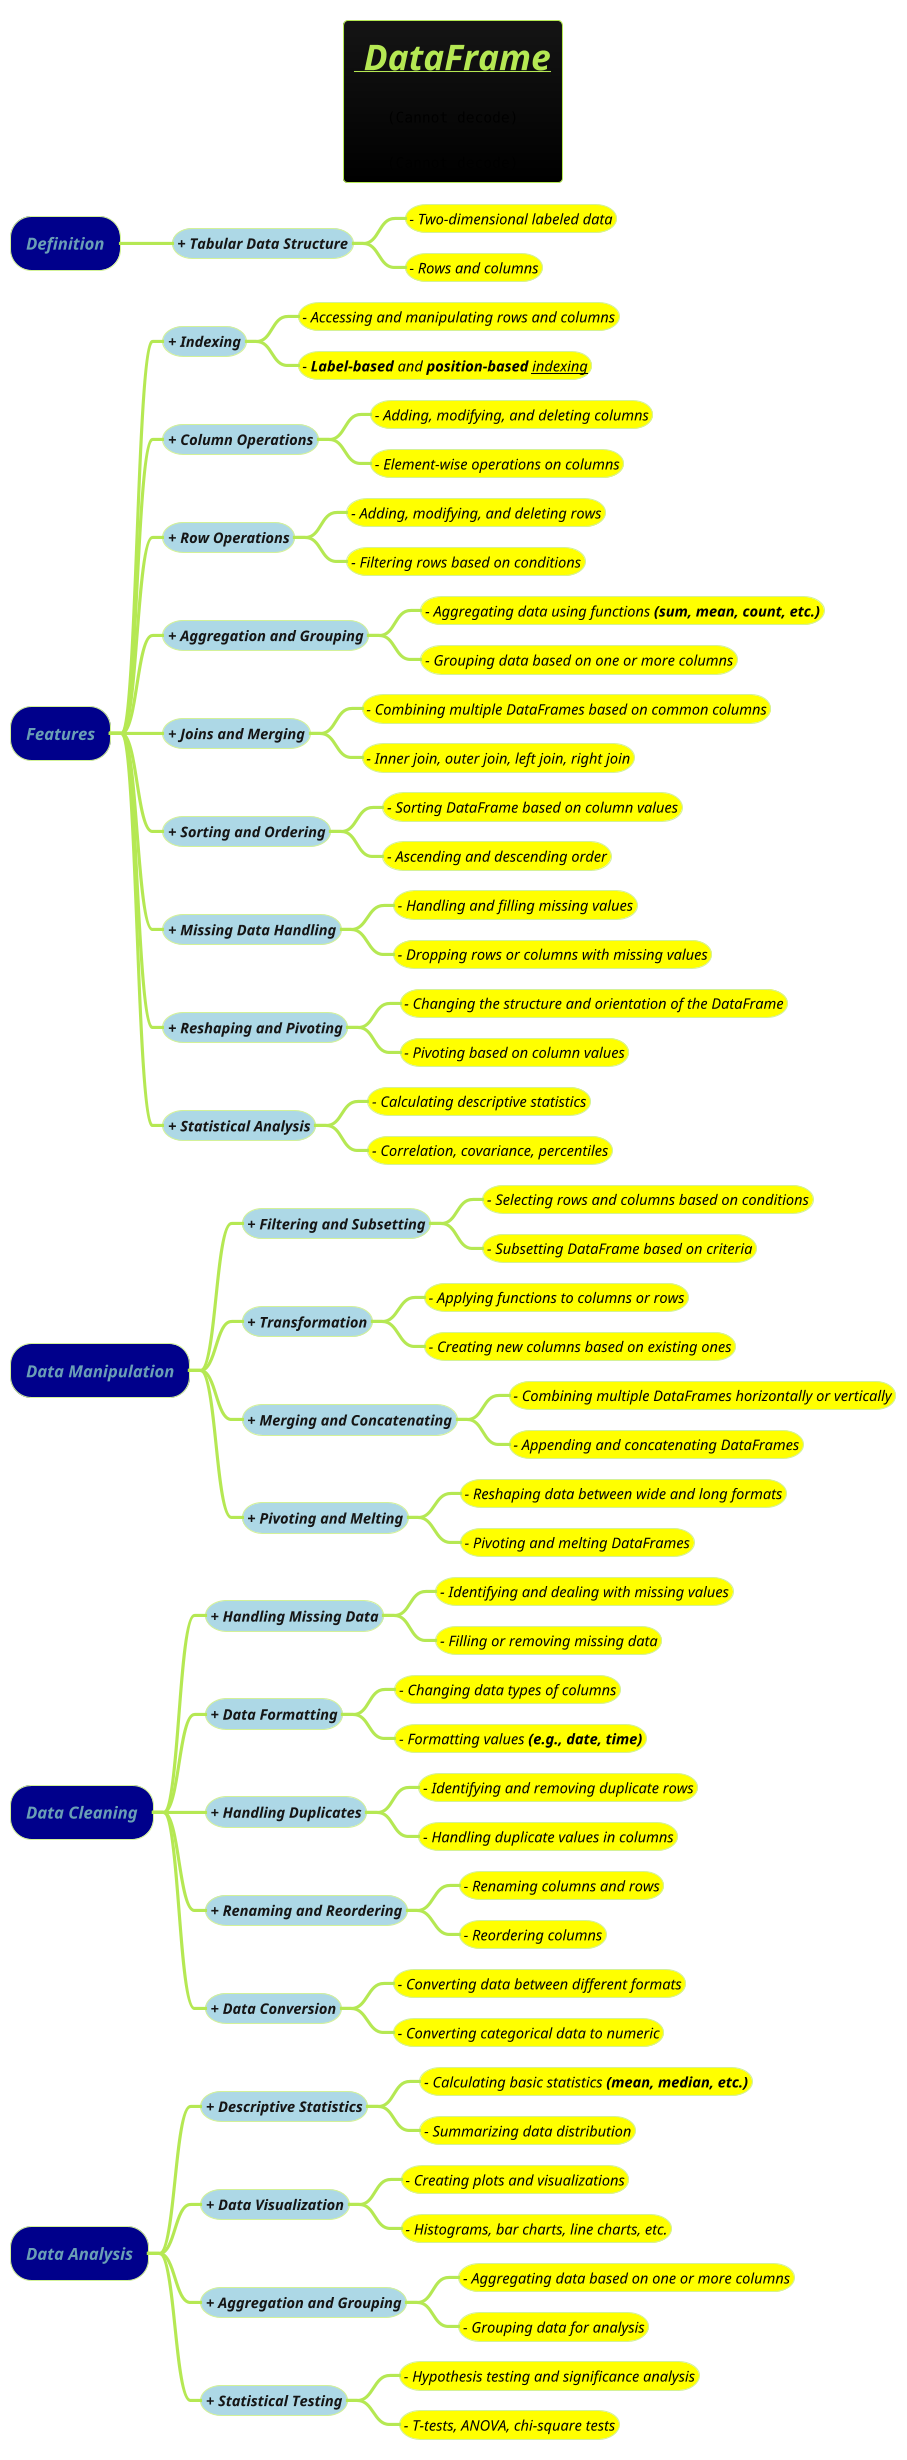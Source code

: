 @startmindmap
title ==<i><b><u><b><i><u> DataFrame\n\n<img:images/img_2.png>\n\n<img:images/img_1.png>
!theme hacker




*[#darkblue] <i>**Definition**
**[#lightblue] <i><color #blac><size:14>+ Tabular Data Structure
***[#yellow] <i><color #black><size:14>- Two-dimensional labeled data
***[#yellow] <i><color #black><size:14>- Rows and columns

*[#darkblue] <i>Features
**[#lightblue] <i><color #blac><size:14>+ Indexing
***[#yellow] <i><color #black><size:14>- Accessing and manipulating rows and columns
***[#yellow] <i><color #black><size:14>- **Label-based** and **position-based** <u>indexing
**[#lightblue] <i><color #blac><size:14>+ Column Operations
***[#yellow] <i><color #black><size:14>- Adding, modifying, and deleting columns
***[#yellow] <i><color #black><size:14>- Element-wise operations on columns
**[#lightblue] <i><color #blac><size:14>+ Row Operations
***[#yellow] <i><color #black><size:14>- Adding, modifying, and deleting rows
***[#yellow] <i><color #black><size:14>- Filtering rows based on conditions
**[#lightblue] <i><color #blac><size:14>+ Aggregation and Grouping
***[#yellow] <i><color #black><size:14>- Aggregating data using functions <b>(sum, mean, count, etc.)
***[#yellow] <i><color #black><size:14>- Grouping data based on one or more columns
**[#lightblue] <i><color #blac><size:14>+ Joins and Merging
***[#yellow] <i><color #black><size:14>- Combining multiple DataFrames based on common columns
***[#yellow] <i><color #black><size:14>- Inner join, outer join, left join, right join
**[#lightblue] <i><color #blac><size:14>+ Sorting and Ordering
***[#yellow] <i><color #black><size:14>- Sorting DataFrame based on column values
***[#yellow] <i><color #black><size:14>- Ascending and descending order
**[#lightblue] <i><color #blac><size:14>+ Missing Data Handling
***[#yellow] <i><color #black><size:14>- Handling and filling missing values
***[#yellow] <i><color #black><size:14>- Dropping rows or columns with missing values
**[#lightblue] <i><color #blac><size:14>+ Reshaping and Pivoting
***[#yellow] <i><color #black><size:14>- Changing the structure and orientation of the DataFrame
***[#yellow] <i><color #black><size:14>- Pivoting based on column values
**[#lightblue] <i><color #blac><size:14>+ Statistical Analysis
***[#yellow] <i><color #black><size:14>- Calculating descriptive statistics
***[#yellow] <i><color #black><size:14>- Correlation, covariance, percentiles

*[#darkblue] <i>Data Manipulation
**[#lightblue] <i><color #blac><size:14>+ Filtering and Subsetting
***[#yellow] <i><color #black><size:14>- Selecting rows and columns based on conditions
***[#yellow] <i><color #black><size:14>- Subsetting DataFrame based on criteria
**[#lightblue] <i><color #blac><size:14>+ Transformation
***[#yellow] <i><color #black><size:14>- Applying functions to columns or rows
***[#yellow] <i><color #black><size:14>- Creating new columns based on existing ones
**[#lightblue] <i><color #blac><size:14>+ Merging and Concatenating
***[#yellow] <i><color #black><size:14>- Combining multiple DataFrames horizontally or vertically
***[#yellow] <i><color #black><size:14>- Appending and concatenating DataFrames
**[#lightblue] <i><color #blac><size:14>+ Pivoting and Melting
***[#yellow] <i><color #black><size:14>- Reshaping data between wide and long formats
***[#yellow] <i><color #black><size:14>- Pivoting and melting DataFrames

*[#darkblue] <i>Data Cleaning
**[#lightblue] <i><color #blac><size:14>+ Handling Missing Data
***[#yellow] <i><color #black><size:14>- Identifying and dealing with missing values
***[#yellow] <i><color #black><size:14>- Filling or removing missing data
**[#lightblue] <i><color #blac><size:14>+ Data Formatting
***[#yellow] <i><color #black><size:14>- Changing data types of columns
***[#yellow] <i><color #black><size:14>- Formatting values <b>(e.g., date, time)
**[#lightblue] <i><color #blac><size:14>+ Handling Duplicates
***[#yellow] <i><color #black><size:14>- Identifying and removing duplicate rows
***[#yellow] <i><color #black><size:14>- Handling duplicate values in columns
**[#lightblue] <i><color #blac><size:14>+ Renaming and Reordering
***[#yellow] <i><color #black><size:14>- Renaming columns and rows
***[#yellow] <i><color #black><size:14>- Reordering columns
**[#lightblue] <i><color #blac><size:14>+ Data Conversion
***[#yellow] <i><color #black><size:14>- Converting data between different formats
***[#yellow] <i><color #black><size:14>- Converting categorical data to numeric

*[#darkblue] <i>Data Analysis
**[#lightblue] <i><color #blac><size:14>+ Descriptive Statistics
***[#yellow] <i><color #black><size:14>- Calculating basic statistics <b>(mean, median, etc.)
***[#yellow] <i><color #black><size:14>- Summarizing data distribution
**[#lightblue] <i><color #blac><size:14>+ Data Visualization
***[#yellow] <i><color #black><size:14>- Creating plots and visualizations
***[#yellow] <i><color #black><size:14>- Histograms, bar charts, line charts, etc.
**[#lightblue] <i><color #blac><size:14>+ Aggregation and Grouping
***[#yellow] <i><color #black><size:14>- Aggregating data based on one or more columns
***[#yellow] <i><color #black><size:14>- Grouping data for analysis
**[#lightblue] <i><color #blac><size:14>+ Statistical Testing
***[#yellow] <i><color #black><size:14>- Hypothesis testing and significance analysis
***[#yellow] <i><color #black><size:14>- T-tests, ANOVA, chi-square tests

@endmindmap
